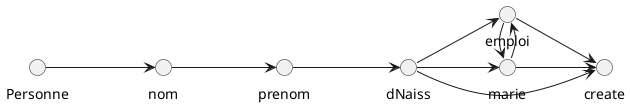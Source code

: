 @startuml

left to right direction
circle Personne
circle nom
circle prenom
circle dNaiss
circle marie
circle emploi
circle create
Personne --> nom
nom --> prenom
prenom --> dNaiss
dNaiss --> marie
dNaiss --> emploi

marie -up-> emploi
emploi -left-> marie

dNaiss --> create
marie --> create
emploi --> create

@enduml
